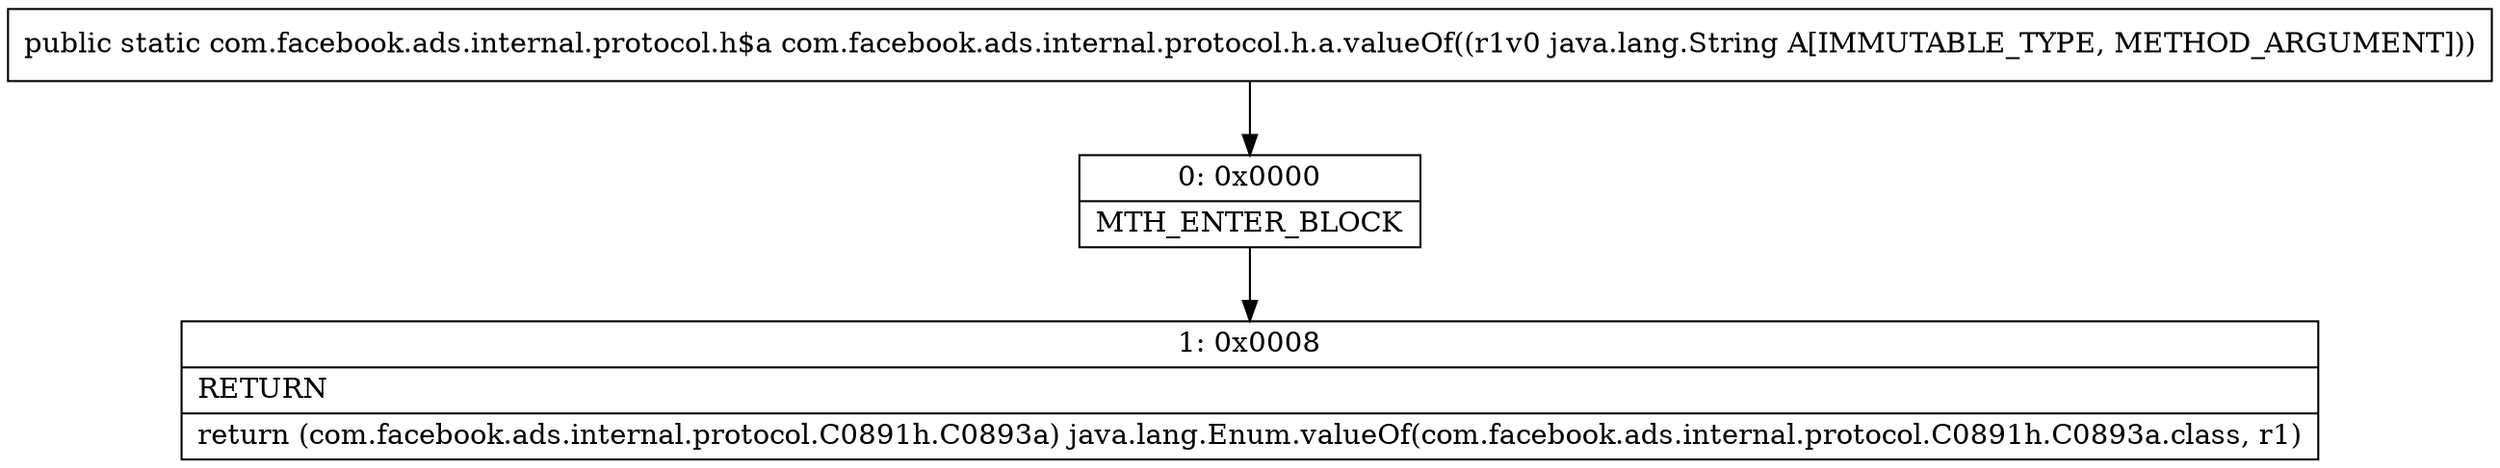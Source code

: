 digraph "CFG forcom.facebook.ads.internal.protocol.h.a.valueOf(Ljava\/lang\/String;)Lcom\/facebook\/ads\/internal\/protocol\/h$a;" {
Node_0 [shape=record,label="{0\:\ 0x0000|MTH_ENTER_BLOCK\l}"];
Node_1 [shape=record,label="{1\:\ 0x0008|RETURN\l|return (com.facebook.ads.internal.protocol.C0891h.C0893a) java.lang.Enum.valueOf(com.facebook.ads.internal.protocol.C0891h.C0893a.class, r1)\l}"];
MethodNode[shape=record,label="{public static com.facebook.ads.internal.protocol.h$a com.facebook.ads.internal.protocol.h.a.valueOf((r1v0 java.lang.String A[IMMUTABLE_TYPE, METHOD_ARGUMENT])) }"];
MethodNode -> Node_0;
Node_0 -> Node_1;
}

